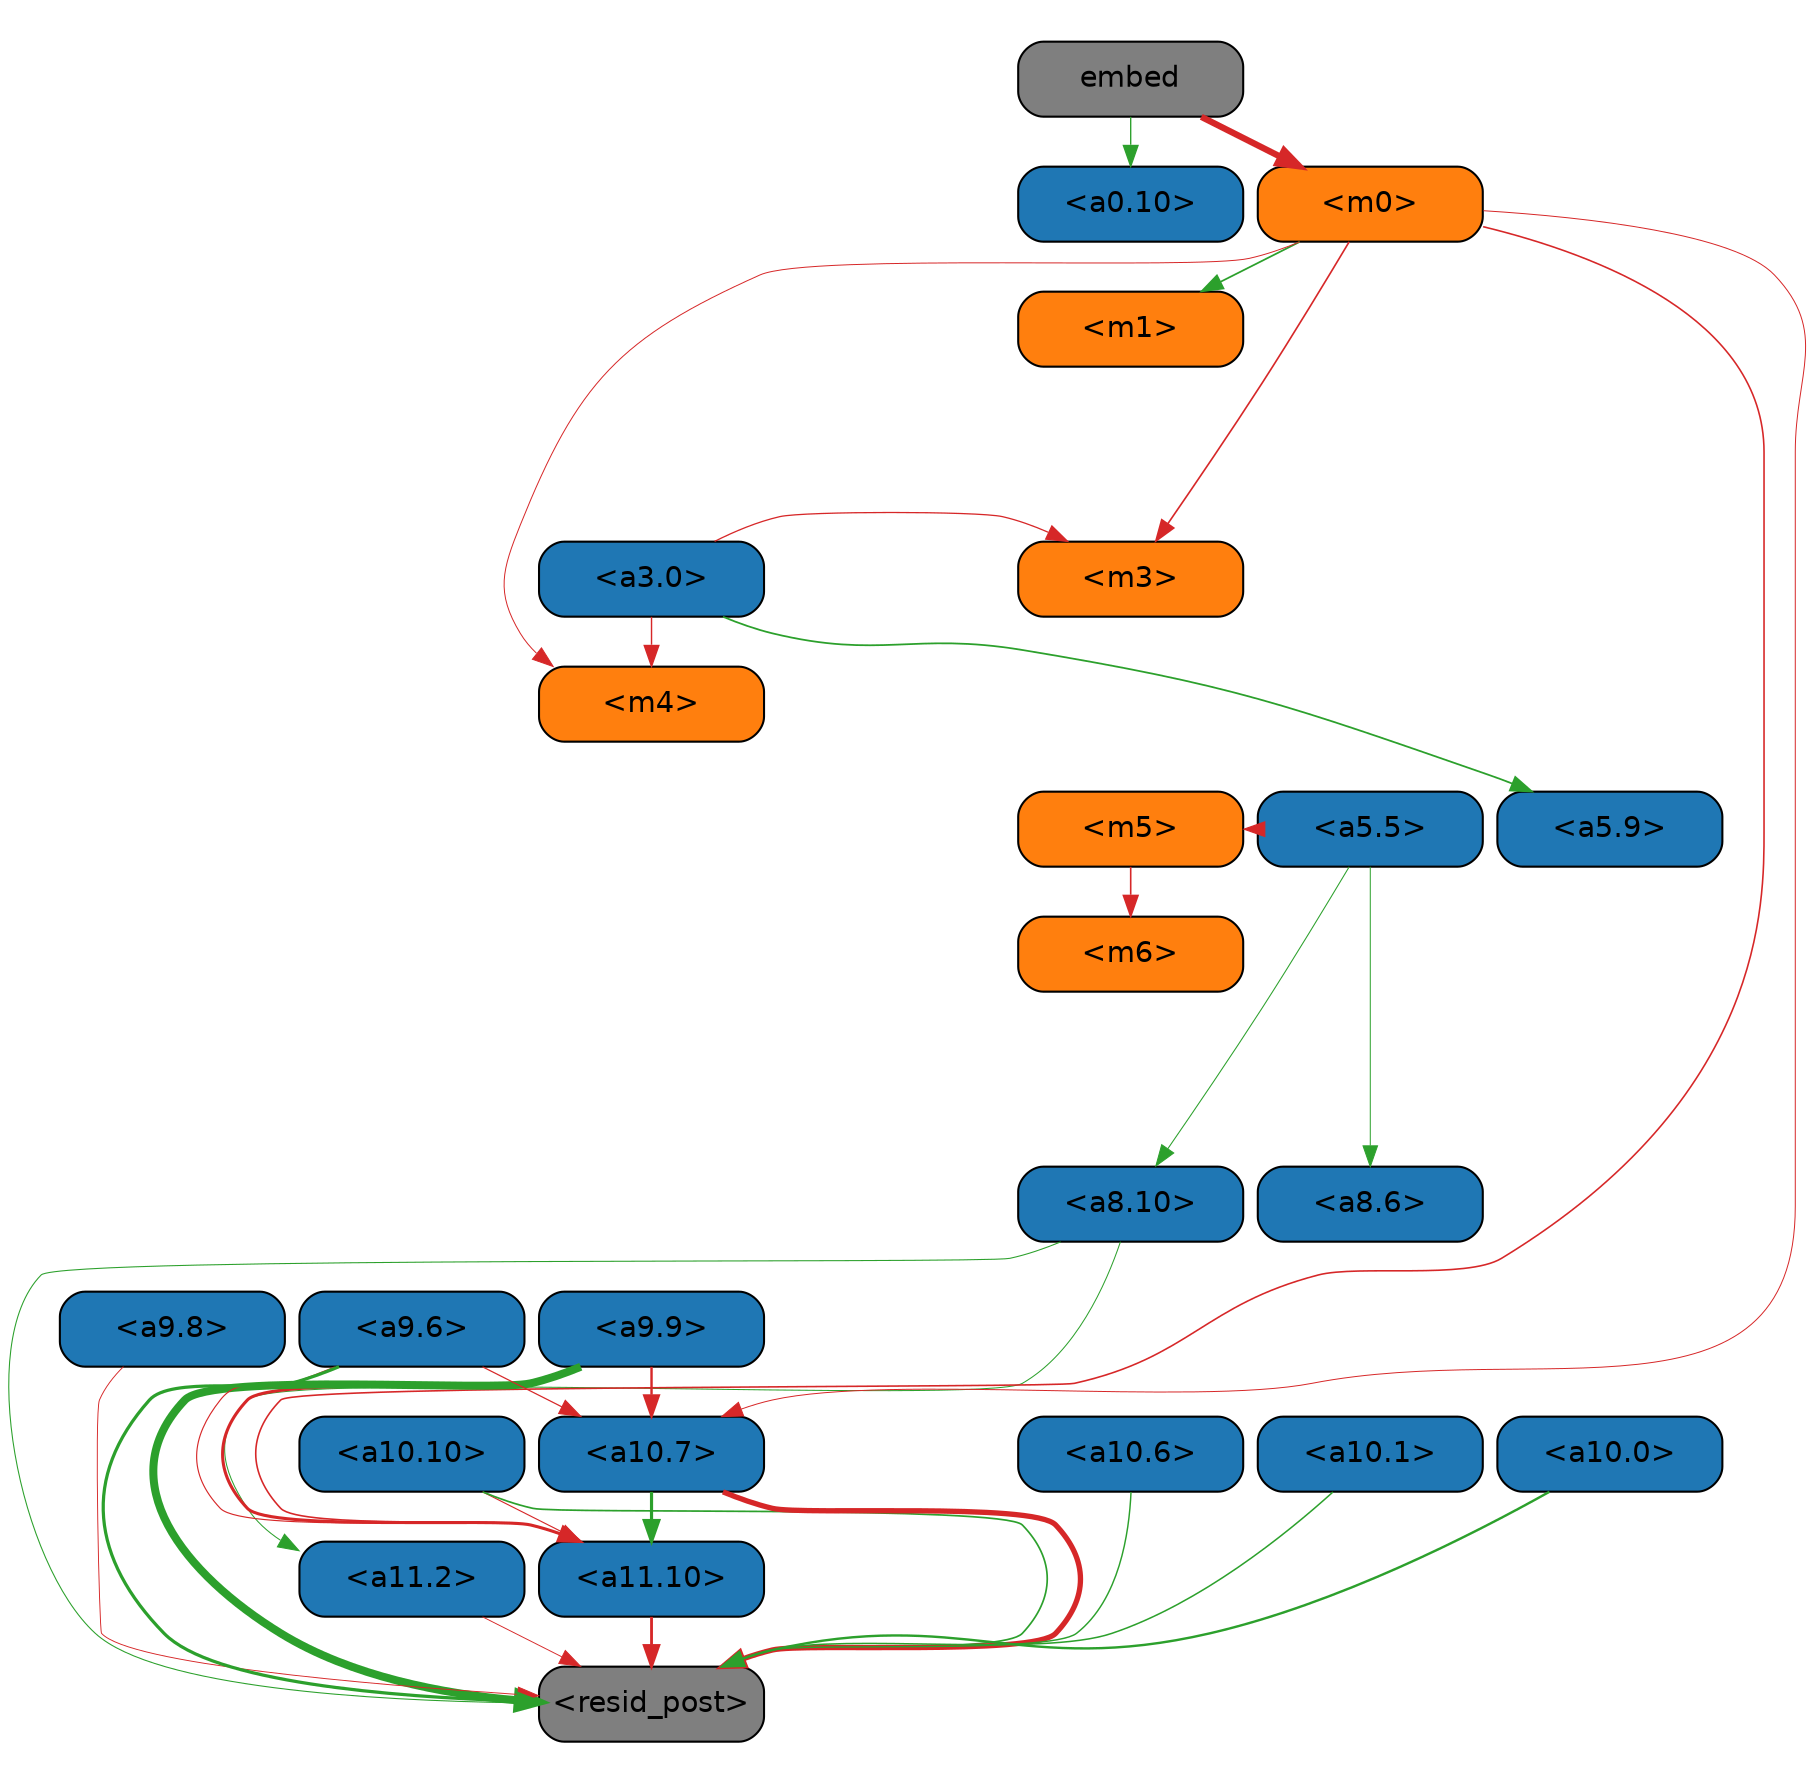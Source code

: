 strict digraph root {
	graph [compound=True,
		nodesep=0.1,
		ranksep=0.1
	];
	node [fixedsize=true,
		height=.5,
		width=1.5
	];
	subgraph "cluster_-1" {
		graph [color=invis,
			rank=same
		];
		"-1_invis"	[style=invis];
		embed	[color=black,
			fillcolor="#7f7f7f",
			fontname=Helvetica,
			shape=box,
			style="filled, rounded"];
	}
	subgraph cluster_8 {
		graph [color=invis,
			rank=same
		];
		"8_invis"	[style=invis];
		"<a8.10>"	[color=black,
			fillcolor="#1f77b4",
			fontname=Helvetica,
			shape=box,
			style="filled, rounded"];
		"<a8.6>"	[color=black,
			fillcolor="#1f77b4",
			fontname=Helvetica,
			shape=box,
			style="filled, rounded"];
	}
	subgraph cluster_7 {
		graph [color=invis,
			rank=same
		];
		"7_invis"	[style=invis];
	}
	subgraph cluster_1 {
		graph [color=invis,
			rank=same
		];
		"1_invis"	[style=invis];
		"<m1>"	[color=black,
			fillcolor="#ff7f0e",
			fontname=Helvetica,
			shape=box,
			style="filled, rounded"];
	}
	subgraph cluster_11 {
		graph [color=invis,
			rank=same
		];
		"11_invis"	[style=invis];
		"<a11.10>"	[color=black,
			fillcolor="#1f77b4",
			fontname=Helvetica,
			shape=box,
			style="filled, rounded"];
		"<a11.2>"	[color=black,
			fillcolor="#1f77b4",
			fontname=Helvetica,
			shape=box,
			style="filled, rounded"];
	}
	subgraph cluster_0 {
		graph [color=invis,
			rank=same
		];
		"0_invis"	[style=invis];
		"<m0>"	[color=black,
			fillcolor="#ff7f0e",
			fontname=Helvetica,
			shape=box,
			style="filled, rounded"];
		"<a0.10>"	[color=black,
			fillcolor="#1f77b4",
			fontname=Helvetica,
			shape=box,
			style="filled, rounded"];
	}
	subgraph cluster_2 {
		graph [color=invis,
			rank=same
		];
		"2_invis"	[style=invis];
	}
	subgraph cluster_5 {
		graph [color=invis,
			rank=same
		];
		"5_invis"	[style=invis];
		"<a5.5>"	[color=black,
			fillcolor="#1f77b4",
			fontname=Helvetica,
			shape=box,
			style="filled, rounded"];
		"<m5>"	[color=black,
			fillcolor="#ff7f0e",
			fontname=Helvetica,
			shape=box,
			style="filled, rounded"];
		"<a5.9>"	[color=black,
			fillcolor="#1f77b4",
			fontname=Helvetica,
			shape=box,
			style="filled, rounded"];
	}
	subgraph cluster_12 {
		graph [color=invis,
			rank=same
		];
		"12_invis"	[style=invis];
		"<resid_post>"	[color=black,
			fillcolor="#7f7f7f",
			fontname=Helvetica,
			shape=box,
			style="filled, rounded"];
	}
	subgraph cluster_4 {
		graph [color=invis,
			rank=same
		];
		"4_invis"	[style=invis];
		"<m4>"	[color=black,
			fillcolor="#ff7f0e",
			fontname=Helvetica,
			shape=box,
			style="filled, rounded"];
	}
	subgraph cluster_6 {
		graph [color=invis,
			rank=same
		];
		"6_invis"	[style=invis];
		"<m6>"	[color=black,
			fillcolor="#ff7f0e",
			fontname=Helvetica,
			shape=box,
			style="filled, rounded"];
	}
	subgraph cluster_9 {
		graph [color=invis,
			rank=same
		];
		"9_invis"	[style=invis];
		"<a9.9>"	[color=black,
			fillcolor="#1f77b4",
			fontname=Helvetica,
			shape=box,
			style="filled, rounded"];
		"<a9.8>"	[color=black,
			fillcolor="#1f77b4",
			fontname=Helvetica,
			shape=box,
			style="filled, rounded"];
		"<a9.6>"	[color=black,
			fillcolor="#1f77b4",
			fontname=Helvetica,
			shape=box,
			style="filled, rounded"];
	}
	subgraph cluster_3 {
		graph [color=invis,
			rank=same
		];
		"3_invis"	[style=invis];
		"<a3.0>"	[color=black,
			fillcolor="#1f77b4",
			fontname=Helvetica,
			shape=box,
			style="filled, rounded"];
		"<m3>"	[color=black,
			fillcolor="#ff7f0e",
			fontname=Helvetica,
			shape=box,
			style="filled, rounded"];
	}
	subgraph cluster_10 {
		graph [color=invis,
			rank=same
		];
		"10_invis"	[style=invis];
		"<a10.10>"	[color=black,
			fillcolor="#1f77b4",
			fontname=Helvetica,
			shape=box,
			style="filled, rounded"];
		"<a10.7>"	[color=black,
			fillcolor="#1f77b4",
			fontname=Helvetica,
			shape=box,
			style="filled, rounded"];
		"<a10.6>"	[color=black,
			fillcolor="#1f77b4",
			fontname=Helvetica,
			shape=box,
			style="filled, rounded"];
		"<a10.1>"	[color=black,
			fillcolor="#1f77b4",
			fontname=Helvetica,
			shape=box,
			style="filled, rounded"];
		"<a10.0>"	[color=black,
			fillcolor="#1f77b4",
			fontname=Helvetica,
			shape=box,
			style="filled, rounded"];
	}
	"-1_invis" -> "0_invis"	[style=invis,
		weight=1000];
	"11_invis" -> "12_invis"	[style=invis,
		weight=1000];
	"10_invis" -> "11_invis"	[style=invis,
		weight=1000];
	"9_invis" -> "10_invis"	[style=invis,
		weight=1000];
	"8_invis" -> "9_invis"	[style=invis,
		weight=1000];
	"7_invis" -> "8_invis"	[style=invis,
		weight=1000];
	"6_invis" -> "7_invis"	[style=invis,
		weight=1000];
	"5_invis" -> "6_invis"	[style=invis,
		weight=1000];
	"4_invis" -> "5_invis"	[style=invis,
		weight=1000];
	"3_invis" -> "4_invis"	[style=invis,
		weight=1000];
	"2_invis" -> "3_invis"	[style=invis,
		weight=1000];
	"1_invis" -> "2_invis"	[style=invis,
		weight=1000];
	"0_invis" -> "1_invis"	[style=invis,
		weight=1000];
	"<a11.10>" -> "<resid_post>"	[color="#d62728",
		minlen=0.5,
		penwidth=1.3601438105106354,
		weight=10];
	"<a11.2>" -> "<resid_post>"	[color="#d62728",
		minlen=0.5,
		penwidth=0.4501538872718811,
		weight=10];
	"<a10.10>" -> "<a11.10>"	[color="#d62728",
		minlen=0.5,
		penwidth=0.5401075780391693,
		weight=10];
	"<a10.10>" -> "<resid_post>"	[color="#2ca02c",
		minlen=0.5,
		penwidth=0.8220436871051788,
		weight=10];
	"<a10.7>" -> "<a11.10>"	[color="#2ca02c",
		minlen=0.5,
		penwidth=1.5220427513122559,
		weight=10];
	"<a10.7>" -> "<resid_post>"	[color="#d62728",
		minlen=0.5,
		penwidth=2.5607439279556274,
		weight=10];
	"<a10.6>" -> "<resid_post>"	[color="#2ca02c",
		minlen=0.5,
		penwidth=0.6992683410644531,
		weight=10];
	"<a10.1>" -> "<resid_post>"	[color="#2ca02c",
		minlen=0.5,
		penwidth=0.7389116585254669,
		weight=10];
	"<a10.0>" -> "<resid_post>"	[color="#2ca02c",
		minlen=0.5,
		penwidth=1.158152461051941,
		weight=10];
	"<a9.9>" -> "<a11.10>"	[color="#d62728",
		minlen=0.5,
		penwidth=1.4837417900562286,
		weight=10];
	"<a9.9>" -> "<resid_post>"	[color="#2ca02c",
		minlen=0.5,
		penwidth=3.8573176860809326,
		weight=10];
	"<a9.9>" -> "<a10.7>"	[color="#d62728",
		minlen=0.5,
		penwidth=1.1580114662647247,
		weight=10];
	"<a9.8>" -> "<resid_post>"	[color="#d62728",
		minlen=0.5,
		penwidth=0.4507319927215576,
		weight=10];
	"<a9.6>" -> "<a11.10>"	[color="#d62728",
		minlen=0.5,
		penwidth=0.5531328320503235,
		weight=10];
	"<a9.6>" -> "<resid_post>"	[color="#2ca02c",
		minlen=0.5,
		penwidth=1.550887942314148,
		weight=10];
	"<a9.6>" -> "<a10.7>"	[color="#d62728",
		minlen=0.5,
		penwidth=0.5932109355926514,
		weight=10];
	"<a8.10>" -> "<resid_post>"	[color="#2ca02c",
		minlen=0.5,
		penwidth=0.5166987776756287,
		weight=10];
	"<a8.10>" -> "<a11.2>"	[color="#2ca02c",
		minlen=0.5,
		penwidth=0.49109315872192383,
		weight=10];
	"<m0>" -> "<a11.10>"	[color="#d62728",
		minlen=0.5,
		penwidth=0.7734471559524536,
		weight=10];
	"<m0>" -> "<a10.7>"	[color="#d62728",
		minlen=0.5,
		penwidth=0.47617001831531525,
		weight=10];
	"<m0>" -> "<m4>"	[color="#d62728",
		minlen=0.5,
		penwidth=0.4760913848876953,
		weight=10];
	"<m0>" -> "<m3>"	[color="#d62728",
		minlen=0.5,
		penwidth=0.7978592813014984,
		weight=10];
	"<m0>" -> "<m1>"	[color="#2ca02c",
		minlen=0.5,
		penwidth=0.8397402763366699,
		weight=10];
	"<a5.5>" -> "<a8.10>"	[color="#2ca02c",
		minlen=0.5,
		penwidth=0.5062308758497238,
		weight=10];
	"<a5.5>" -> "<a8.6>"	[color="#2ca02c",
		minlen=0.5,
		penwidth=0.48104269802570343,
		weight=10];
	"<a5.5>" -> "<m5>"	[color="#d62728",
		minlen=0.5,
		penwidth=0.5767725706100464,
		weight=10];
	"<m5>" -> "<m6>"	[color="#d62728",
		minlen=0.5,
		penwidth=0.7778858542442322,
		weight=10];
	"<a3.0>" -> "<a5.9>"	[color="#2ca02c",
		minlen=0.5,
		penwidth=0.8547307848930359,
		weight=10];
	"<a3.0>" -> "<m4>"	[color="#d62728",
		minlen=0.5,
		penwidth=0.6807469725608826,
		weight=10];
	"<a3.0>" -> "<m3>"	[color="#d62728",
		minlen=0.5,
		penwidth=0.6186229884624481,
		weight=10];
	embed -> "<m0>"	[color="#d62728",
		minlen=0.5,
		penwidth=3.04594624042511,
		weight=10];
	embed -> "<a0.10>"	[color="#2ca02c",
		minlen=0.5,
		penwidth=0.6545731723308563,
		weight=10];
}
